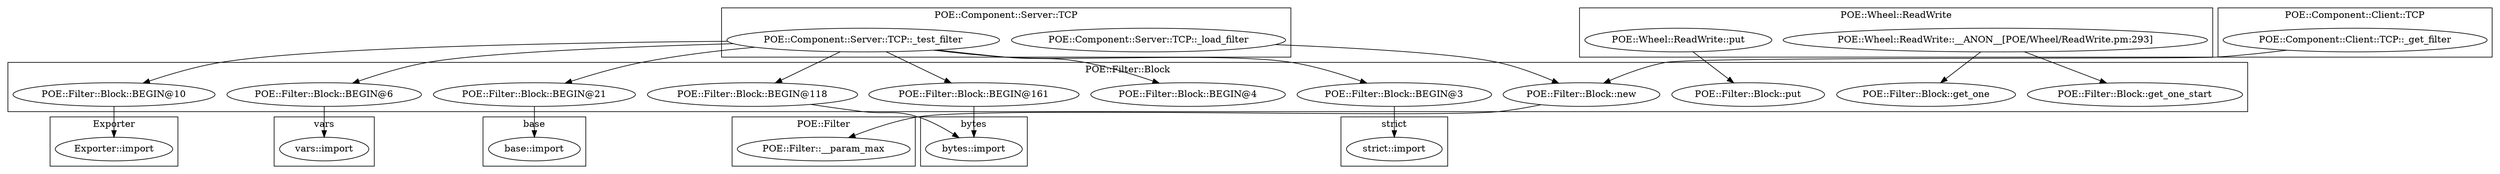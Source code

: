 digraph {
graph [overlap=false]
subgraph cluster_POE_Component_Server_TCP {
	label="POE::Component::Server::TCP";
	"POE::Component::Server::TCP::_load_filter";
	"POE::Component::Server::TCP::_test_filter";
}
subgraph cluster_POE_Filter {
	label="POE::Filter";
	"POE::Filter::__param_max";
}
subgraph cluster_Exporter {
	label="Exporter";
	"Exporter::import";
}
subgraph cluster_bytes {
	label="bytes";
	"bytes::import";
}
subgraph cluster_strict {
	label="strict";
	"strict::import";
}
subgraph cluster_base {
	label="base";
	"base::import";
}
subgraph cluster_POE_Wheel_ReadWrite {
	label="POE::Wheel::ReadWrite";
	"POE::Wheel::ReadWrite::__ANON__[POE/Wheel/ReadWrite.pm:293]";
	"POE::Wheel::ReadWrite::put";
}
subgraph cluster_POE_Component_Client_TCP {
	label="POE::Component::Client::TCP";
	"POE::Component::Client::TCP::_get_filter";
}
subgraph cluster_vars {
	label="vars";
	"vars::import";
}
subgraph cluster_POE_Filter_Block {
	label="POE::Filter::Block";
	"POE::Filter::Block::get_one";
	"POE::Filter::Block::BEGIN@10";
	"POE::Filter::Block::BEGIN@6";
	"POE::Filter::Block::BEGIN@21";
	"POE::Filter::Block::new";
	"POE::Filter::Block::put";
	"POE::Filter::Block::BEGIN@161";
	"POE::Filter::Block::BEGIN@3";
	"POE::Filter::Block::get_one_start";
	"POE::Filter::Block::BEGIN@4";
	"POE::Filter::Block::BEGIN@118";
}
"POE::Component::Server::TCP::_test_filter" -> "POE::Filter::Block::BEGIN@10";
"POE::Component::Server::TCP::_test_filter" -> "POE::Filter::Block::BEGIN@161";
"POE::Component::Server::TCP::_test_filter" -> "POE::Filter::Block::BEGIN@3";
"POE::Filter::Block::BEGIN@161" -> "bytes::import";
"POE::Filter::Block::BEGIN@118" -> "bytes::import";
"POE::Filter::Block::BEGIN@3" -> "strict::import";
"POE::Filter::Block::BEGIN@10" -> "Exporter::import";
"POE::Component::Server::TCP::_test_filter" -> "POE::Filter::Block::BEGIN@4";
"POE::Filter::Block::BEGIN@6" -> "vars::import";
"POE::Component::Server::TCP::_test_filter" -> "POE::Filter::Block::BEGIN@21";
"POE::Filter::Block::new" -> "POE::Filter::__param_max";
"POE::Wheel::ReadWrite::__ANON__[POE/Wheel/ReadWrite.pm:293]" -> "POE::Filter::Block::get_one";
"POE::Filter::Block::BEGIN@21" -> "base::import";
"POE::Wheel::ReadWrite::__ANON__[POE/Wheel/ReadWrite.pm:293]" -> "POE::Filter::Block::get_one_start";
"POE::Component::Server::TCP::_test_filter" -> "POE::Filter::Block::BEGIN@6";
"POE::Component::Server::TCP::_test_filter" -> "POE::Filter::Block::BEGIN@118";
"POE::Wheel::ReadWrite::put" -> "POE::Filter::Block::put";
"POE::Component::Client::TCP::_get_filter" -> "POE::Filter::Block::new";
"POE::Component::Server::TCP::_load_filter" -> "POE::Filter::Block::new";
}

